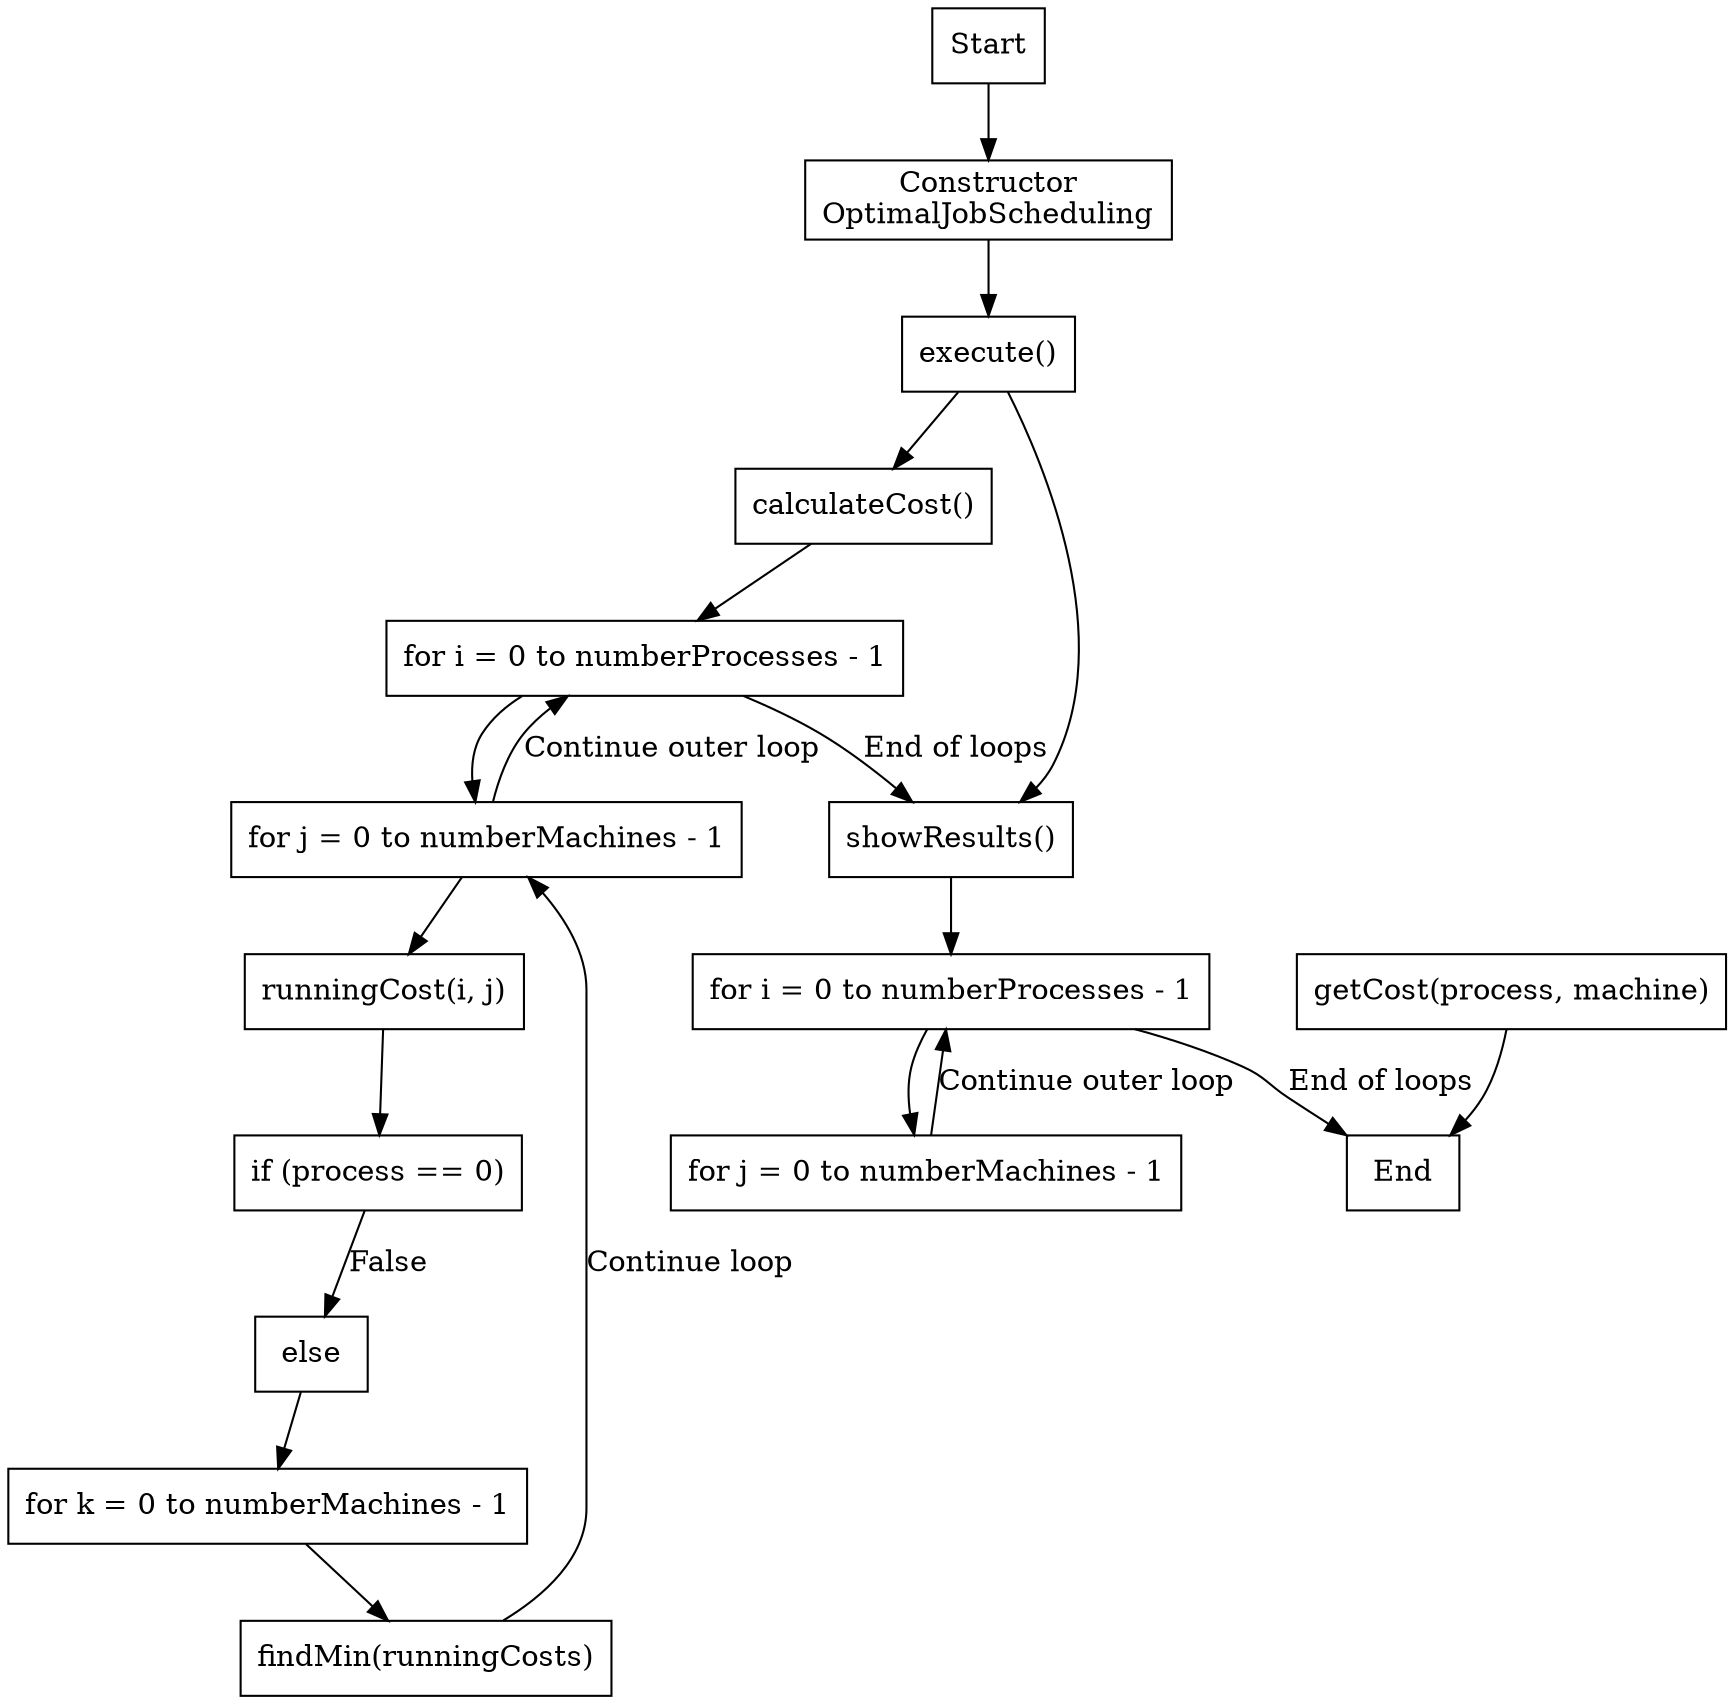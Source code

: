 digraph OptimalJobScheduling {
    node [shape=box];
    
    start [label="Start"];
    constructor [label="Constructor\nOptimalJobScheduling"];
    execute [label="execute()"];
    calculateCost [label="calculateCost()"];
    showResults [label="showResults()"];
    calculateCost_loop1 [label="for i = 0 to numberProcesses - 1"];
    calculateCost_loop2 [label="for j = 0 to numberMachines - 1"];
    runningCost [label="runningCost(i, j)"];
    runningCost_if [label="if (process == 0)"];
    runningCost_else [label="else"];
    runningCost_loop [label="for k = 0 to numberMachines - 1"];
    findMin [label="findMin(runningCosts)"];
    showResults_loop1 [label="for i = 0 to numberProcesses - 1"];
    showResults_loop2 [label="for j = 0 to numberMachines - 1"];
    getCost [label="getCost(process, machine)"];
    end [label="End"];

    start -> constructor;
    constructor -> execute;
    execute -> calculateCost;
    execute -> showResults;
    calculateCost -> calculateCost_loop1;
    calculateCost_loop1 -> calculateCost_loop2;
    calculateCost_loop2 -> runningCost;
    runningCost -> runningCost_if;
    runningCost_if -> runningCost_else [label="False"];
    runningCost_else -> runningCost_loop;
    runningCost_loop -> findMin;
    findMin -> calculateCost_loop2 [label="Continue loop"];
    calculateCost_loop2 -> calculateCost_loop1 [label="Continue outer loop"];
    calculateCost_loop1 -> showResults [label="End of loops"];
    showResults -> showResults_loop1;
    showResults_loop1 -> showResults_loop2;
    showResults_loop2 -> showResults_loop1 [label="Continue outer loop"];
    showResults_loop1 -> end [label="End of loops"];
    getCost -> end;
}
